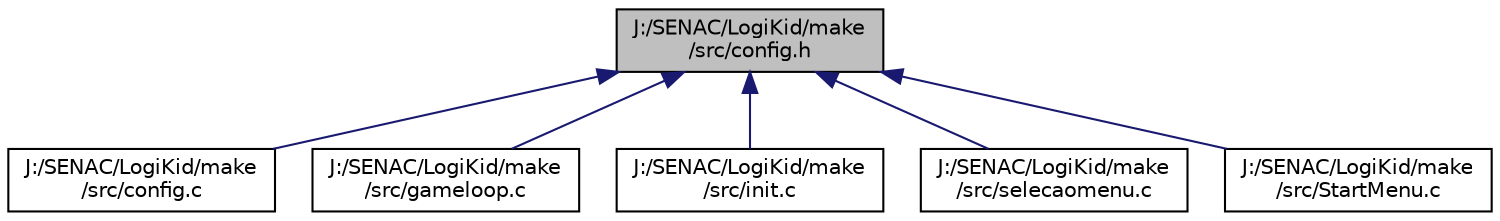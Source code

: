 digraph "J:/SENAC/LogiKid/make/src/config.h"
{
  edge [fontname="Helvetica",fontsize="10",labelfontname="Helvetica",labelfontsize="10"];
  node [fontname="Helvetica",fontsize="10",shape=record];
  Node1 [label="J:/SENAC/LogiKid/make\l/src/config.h",height=0.2,width=0.4,color="black", fillcolor="grey75", style="filled" fontcolor="black"];
  Node1 -> Node2 [dir="back",color="midnightblue",fontsize="10",style="solid",fontname="Helvetica"];
  Node2 [label="J:/SENAC/LogiKid/make\l/src/config.c",height=0.2,width=0.4,color="black", fillcolor="white", style="filled",URL="$config_8c.html"];
  Node1 -> Node3 [dir="back",color="midnightblue",fontsize="10",style="solid",fontname="Helvetica"];
  Node3 [label="J:/SENAC/LogiKid/make\l/src/gameloop.c",height=0.2,width=0.4,color="black", fillcolor="white", style="filled",URL="$gameloop_8c.html"];
  Node1 -> Node4 [dir="back",color="midnightblue",fontsize="10",style="solid",fontname="Helvetica"];
  Node4 [label="J:/SENAC/LogiKid/make\l/src/init.c",height=0.2,width=0.4,color="black", fillcolor="white", style="filled",URL="$init_8c.html"];
  Node1 -> Node5 [dir="back",color="midnightblue",fontsize="10",style="solid",fontname="Helvetica"];
  Node5 [label="J:/SENAC/LogiKid/make\l/src/selecaomenu.c",height=0.2,width=0.4,color="black", fillcolor="white", style="filled",URL="$selecaomenu_8c.html"];
  Node1 -> Node6 [dir="back",color="midnightblue",fontsize="10",style="solid",fontname="Helvetica"];
  Node6 [label="J:/SENAC/LogiKid/make\l/src/StartMenu.c",height=0.2,width=0.4,color="black", fillcolor="white", style="filled",URL="$_start_menu_8c.html"];
}
